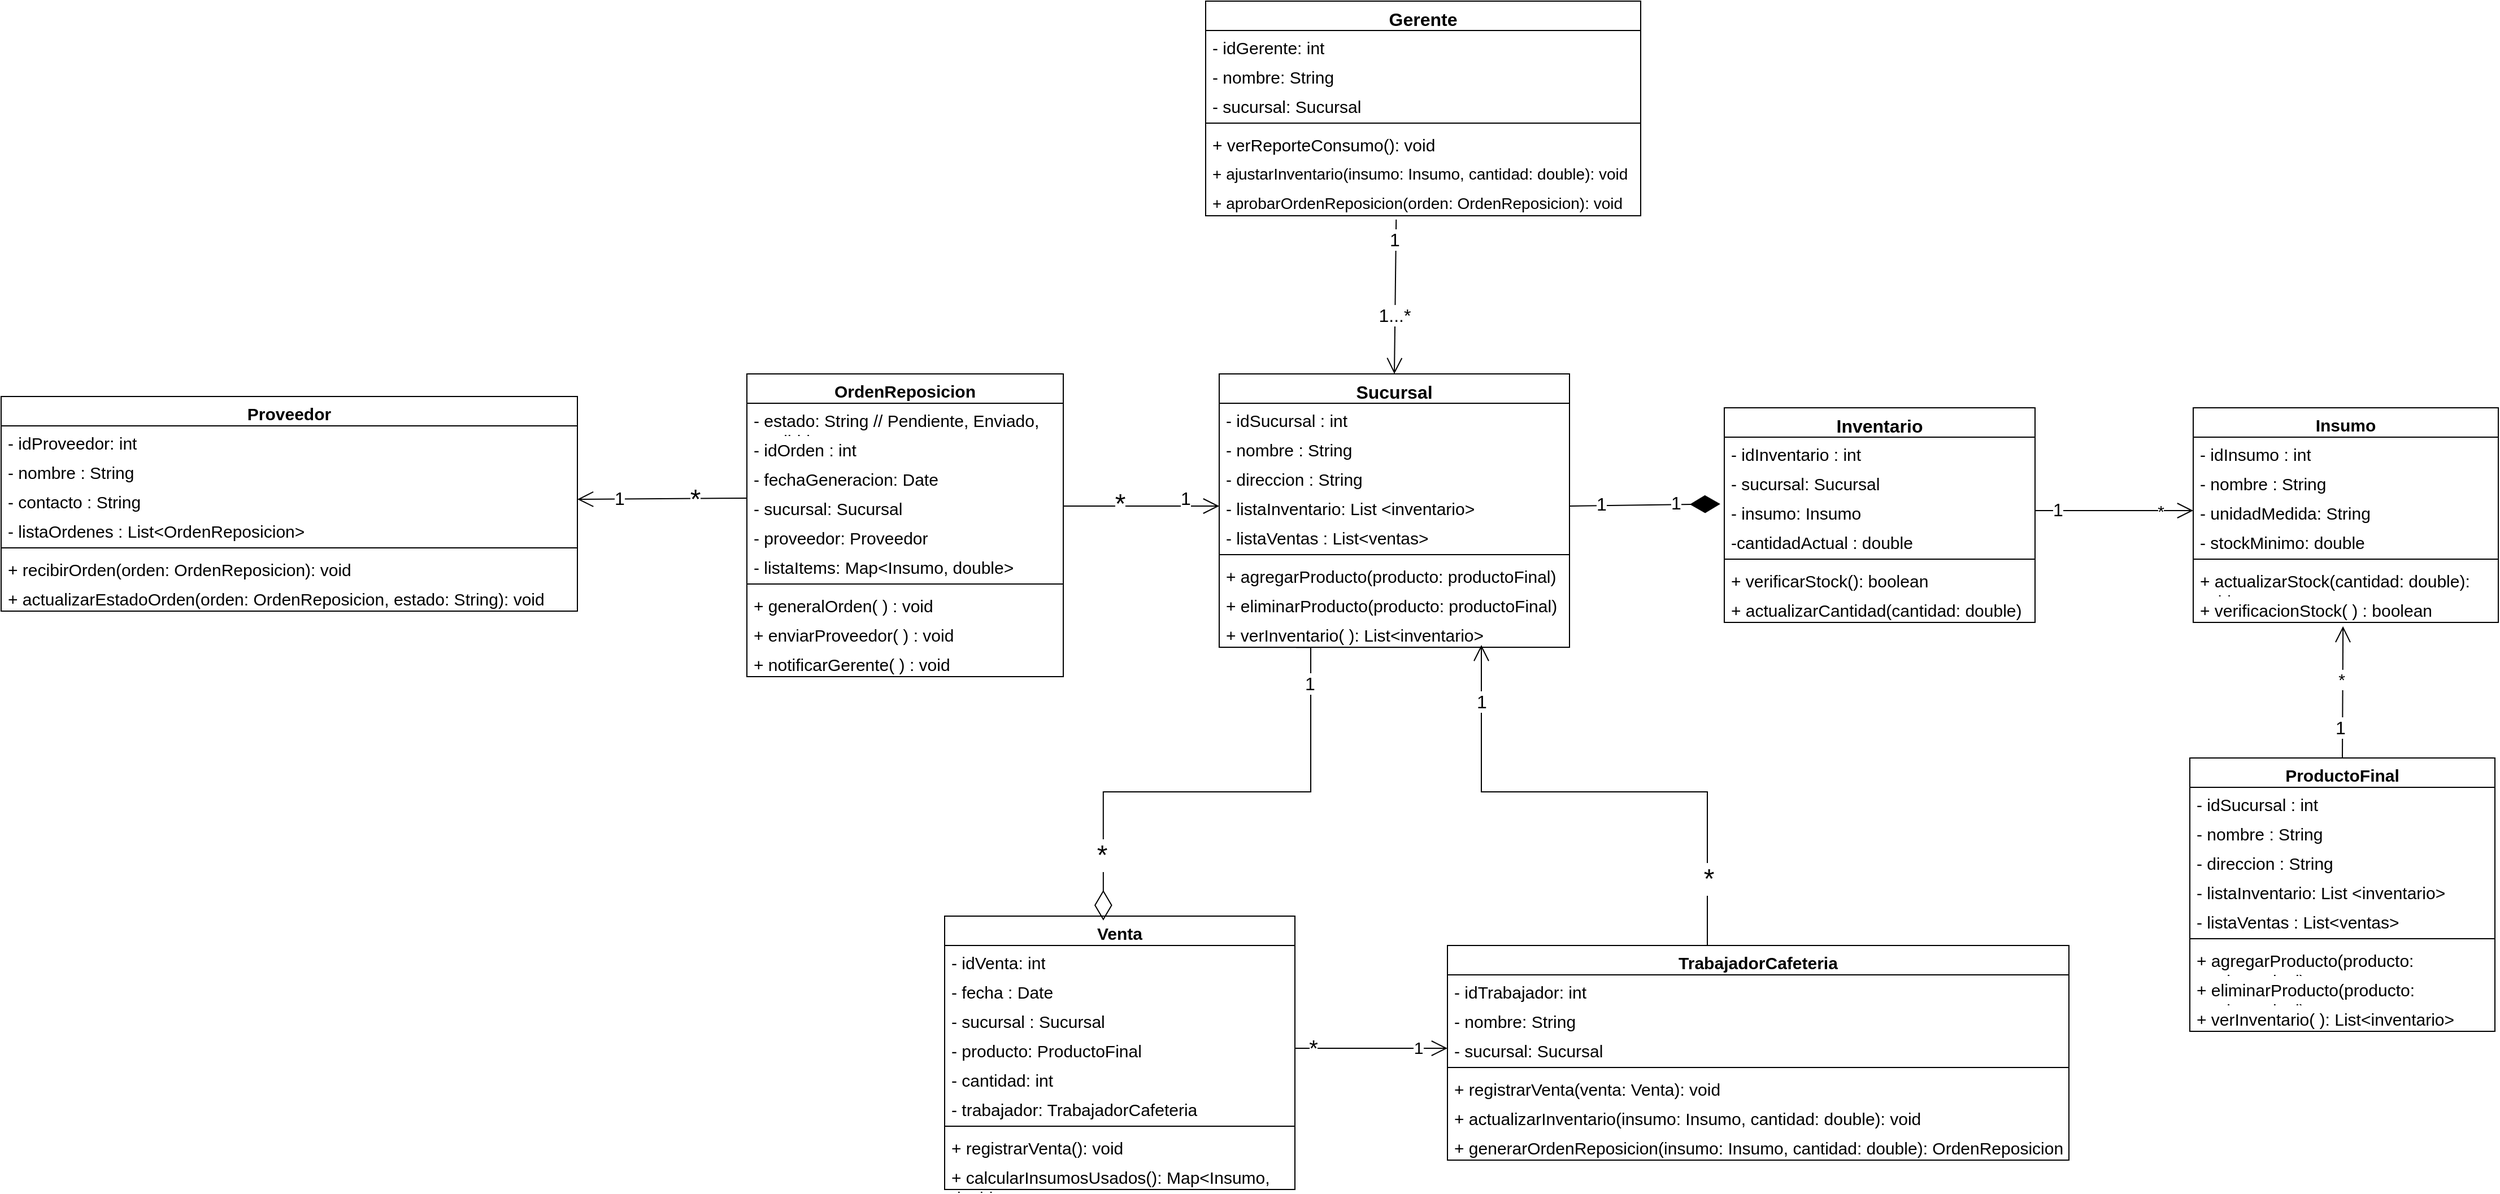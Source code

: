 <mxfile version="28.2.5">
  <diagram name="Página-1" id="5eUOmmYq0IPY9VqHQLNO">
    <mxGraphModel dx="2195" dy="1446" grid="1" gridSize="10" guides="1" tooltips="1" connect="1" arrows="1" fold="1" page="1" pageScale="1" pageWidth="1169" pageHeight="827" math="0" shadow="0">
      <root>
        <mxCell id="0" />
        <mxCell id="1" parent="0" />
        <mxCell id="vIyaKSVZU-pM3QrXFmmW-36" value="&lt;font style=&quot;font-size: 16px;&quot;&gt;Sucursal&lt;/font&gt;" style="swimlane;fontStyle=1;align=center;verticalAlign=top;childLayout=stackLayout;horizontal=1;startSize=26;horizontalStack=0;resizeParent=1;resizeParentMax=0;resizeLast=0;collapsible=1;marginBottom=0;whiteSpace=wrap;html=1;flipH=1;" parent="1" vertex="1">
          <mxGeometry x="18" y="40" width="310" height="242" as="geometry" />
        </mxCell>
        <mxCell id="vIyaKSVZU-pM3QrXFmmW-37" value="&lt;font style=&quot;font-size: 15px;&quot;&gt;- idSucursal : int&lt;/font&gt;" style="text;strokeColor=none;fillColor=none;align=left;verticalAlign=top;spacingLeft=4;spacingRight=4;overflow=hidden;rotatable=0;points=[[0,0.5],[1,0.5]];portConstraint=eastwest;whiteSpace=wrap;html=1;strokeWidth=1;" parent="vIyaKSVZU-pM3QrXFmmW-36" vertex="1">
          <mxGeometry y="26" width="310" height="26" as="geometry" />
        </mxCell>
        <mxCell id="xrR2riWNJRse7Vc-pcgO-1" value="&lt;font style=&quot;font-size: 15px;&quot;&gt;- nombre : String&lt;/font&gt;" style="text;strokeColor=none;fillColor=none;align=left;verticalAlign=top;spacingLeft=4;spacingRight=4;overflow=hidden;rotatable=0;points=[[0,0.5],[1,0.5]];portConstraint=eastwest;whiteSpace=wrap;html=1;strokeWidth=1;" vertex="1" parent="vIyaKSVZU-pM3QrXFmmW-36">
          <mxGeometry y="52" width="310" height="26" as="geometry" />
        </mxCell>
        <mxCell id="xrR2riWNJRse7Vc-pcgO-2" value="&lt;font style=&quot;font-size: 15px;&quot;&gt;- direccion : String&lt;/font&gt;" style="text;strokeColor=none;fillColor=none;align=left;verticalAlign=top;spacingLeft=4;spacingRight=4;overflow=hidden;rotatable=0;points=[[0,0.5],[1,0.5]];portConstraint=eastwest;whiteSpace=wrap;html=1;strokeWidth=1;" vertex="1" parent="vIyaKSVZU-pM3QrXFmmW-36">
          <mxGeometry y="78" width="310" height="26" as="geometry" />
        </mxCell>
        <mxCell id="xrR2riWNJRse7Vc-pcgO-3" value="&lt;font style=&quot;font-size: 15px;&quot;&gt;-&amp;nbsp;listaInventario: List &amp;lt;inventario&amp;gt;&lt;/font&gt;" style="text;strokeColor=none;fillColor=none;align=left;verticalAlign=top;spacingLeft=4;spacingRight=4;overflow=hidden;rotatable=0;points=[[0,0.5],[1,0.5]];portConstraint=eastwest;whiteSpace=wrap;html=1;strokeWidth=1;" vertex="1" parent="vIyaKSVZU-pM3QrXFmmW-36">
          <mxGeometry y="104" width="310" height="26" as="geometry" />
        </mxCell>
        <mxCell id="xrR2riWNJRse7Vc-pcgO-4" value="&lt;font style=&quot;font-size: 15px;&quot;&gt;- listaVentas : List&amp;lt;ventas&amp;gt;&lt;/font&gt;" style="text;strokeColor=none;fillColor=none;align=left;verticalAlign=top;spacingLeft=4;spacingRight=4;overflow=hidden;rotatable=0;points=[[0,0.5],[1,0.5]];portConstraint=eastwest;whiteSpace=wrap;html=1;strokeWidth=1;" vertex="1" parent="vIyaKSVZU-pM3QrXFmmW-36">
          <mxGeometry y="130" width="310" height="26" as="geometry" />
        </mxCell>
        <mxCell id="vIyaKSVZU-pM3QrXFmmW-38" value="" style="line;strokeWidth=1;fillColor=none;align=left;verticalAlign=middle;spacingTop=-1;spacingLeft=3;spacingRight=3;rotatable=0;labelPosition=right;points=[];portConstraint=eastwest;strokeColor=inherit;" parent="vIyaKSVZU-pM3QrXFmmW-36" vertex="1">
          <mxGeometry y="156" width="310" height="8" as="geometry" />
        </mxCell>
        <mxCell id="vIyaKSVZU-pM3QrXFmmW-39" value="&lt;font style=&quot;font-size: 15px;&quot;&gt;+ agregarProducto(producto: productoFinal)&lt;/font&gt;" style="text;strokeColor=none;fillColor=none;align=left;verticalAlign=top;spacingLeft=4;spacingRight=4;overflow=hidden;rotatable=0;points=[[0,0.5],[1,0.5]];portConstraint=eastwest;whiteSpace=wrap;html=1;strokeWidth=1;" parent="vIyaKSVZU-pM3QrXFmmW-36" vertex="1">
          <mxGeometry y="164" width="310" height="26" as="geometry" />
        </mxCell>
        <mxCell id="xrR2riWNJRse7Vc-pcgO-5" value="&lt;font style=&quot;font-size: 15px;&quot;&gt;+ eliminarProducto(producto: productoFinal)&lt;/font&gt;" style="text;strokeColor=none;fillColor=none;align=left;verticalAlign=top;spacingLeft=4;spacingRight=4;overflow=hidden;rotatable=0;points=[[0,0.5],[1,0.5]];portConstraint=eastwest;whiteSpace=wrap;html=1;strokeWidth=1;" vertex="1" parent="vIyaKSVZU-pM3QrXFmmW-36">
          <mxGeometry y="190" width="310" height="26" as="geometry" />
        </mxCell>
        <mxCell id="xrR2riWNJRse7Vc-pcgO-6" value="&lt;font style=&quot;font-size: 15px;&quot;&gt;+ verInventario( ): List&amp;lt;inventario&amp;gt;&lt;/font&gt;" style="text;strokeColor=none;fillColor=none;align=left;verticalAlign=top;spacingLeft=4;spacingRight=4;overflow=hidden;rotatable=0;points=[[0,0.5],[1,0.5]];portConstraint=eastwest;whiteSpace=wrap;html=1;strokeWidth=1;" vertex="1" parent="vIyaKSVZU-pM3QrXFmmW-36">
          <mxGeometry y="216" width="310" height="26" as="geometry" />
        </mxCell>
        <mxCell id="xrR2riWNJRse7Vc-pcgO-7" value="&lt;font&gt;ProductoFinal&lt;/font&gt;" style="swimlane;fontStyle=1;align=center;verticalAlign=top;childLayout=stackLayout;horizontal=1;startSize=26;horizontalStack=0;resizeParent=1;resizeParentMax=0;resizeLast=0;collapsible=1;marginBottom=0;whiteSpace=wrap;html=1;flipH=1;fontSize=15;" vertex="1" parent="1">
          <mxGeometry x="877" y="380" width="270" height="242" as="geometry" />
        </mxCell>
        <mxCell id="xrR2riWNJRse7Vc-pcgO-8" value="&lt;font&gt;- idSucursal : int&lt;/font&gt;" style="text;strokeColor=none;fillColor=none;align=left;verticalAlign=top;spacingLeft=4;spacingRight=4;overflow=hidden;rotatable=0;points=[[0,0.5],[1,0.5]];portConstraint=eastwest;whiteSpace=wrap;html=1;fontSize=15;" vertex="1" parent="xrR2riWNJRse7Vc-pcgO-7">
          <mxGeometry y="26" width="270" height="26" as="geometry" />
        </mxCell>
        <mxCell id="xrR2riWNJRse7Vc-pcgO-9" value="&lt;font&gt;- nombre : String&lt;/font&gt;" style="text;strokeColor=none;fillColor=none;align=left;verticalAlign=top;spacingLeft=4;spacingRight=4;overflow=hidden;rotatable=0;points=[[0,0.5],[1,0.5]];portConstraint=eastwest;whiteSpace=wrap;html=1;fontSize=15;" vertex="1" parent="xrR2riWNJRse7Vc-pcgO-7">
          <mxGeometry y="52" width="270" height="26" as="geometry" />
        </mxCell>
        <mxCell id="xrR2riWNJRse7Vc-pcgO-10" value="&lt;font&gt;- direccion : String&lt;/font&gt;" style="text;strokeColor=none;fillColor=none;align=left;verticalAlign=top;spacingLeft=4;spacingRight=4;overflow=hidden;rotatable=0;points=[[0,0.5],[1,0.5]];portConstraint=eastwest;whiteSpace=wrap;html=1;fontSize=15;" vertex="1" parent="xrR2riWNJRse7Vc-pcgO-7">
          <mxGeometry y="78" width="270" height="26" as="geometry" />
        </mxCell>
        <mxCell id="xrR2riWNJRse7Vc-pcgO-11" value="&lt;font&gt;-&amp;nbsp;listaInventario: List &amp;lt;inventario&amp;gt;&lt;/font&gt;" style="text;strokeColor=none;fillColor=none;align=left;verticalAlign=top;spacingLeft=4;spacingRight=4;overflow=hidden;rotatable=0;points=[[0,0.5],[1,0.5]];portConstraint=eastwest;whiteSpace=wrap;html=1;fontSize=15;" vertex="1" parent="xrR2riWNJRse7Vc-pcgO-7">
          <mxGeometry y="104" width="270" height="26" as="geometry" />
        </mxCell>
        <mxCell id="xrR2riWNJRse7Vc-pcgO-12" value="&lt;font&gt;- listaVentas : List&amp;lt;ventas&amp;gt;&lt;/font&gt;" style="text;strokeColor=none;fillColor=none;align=left;verticalAlign=top;spacingLeft=4;spacingRight=4;overflow=hidden;rotatable=0;points=[[0,0.5],[1,0.5]];portConstraint=eastwest;whiteSpace=wrap;html=1;fontSize=15;" vertex="1" parent="xrR2riWNJRse7Vc-pcgO-7">
          <mxGeometry y="130" width="270" height="26" as="geometry" />
        </mxCell>
        <mxCell id="xrR2riWNJRse7Vc-pcgO-13" value="" style="line;strokeWidth=1;fillColor=none;align=left;verticalAlign=middle;spacingTop=-1;spacingLeft=3;spacingRight=3;rotatable=0;labelPosition=right;points=[];portConstraint=eastwest;strokeColor=inherit;fontSize=15;" vertex="1" parent="xrR2riWNJRse7Vc-pcgO-7">
          <mxGeometry y="156" width="270" height="8" as="geometry" />
        </mxCell>
        <mxCell id="xrR2riWNJRse7Vc-pcgO-14" value="&lt;font&gt;+ agregarProducto(producto: productoFinal)&lt;/font&gt;" style="text;strokeColor=none;fillColor=none;align=left;verticalAlign=top;spacingLeft=4;spacingRight=4;overflow=hidden;rotatable=0;points=[[0,0.5],[1,0.5]];portConstraint=eastwest;whiteSpace=wrap;html=1;fontSize=15;" vertex="1" parent="xrR2riWNJRse7Vc-pcgO-7">
          <mxGeometry y="164" width="270" height="26" as="geometry" />
        </mxCell>
        <mxCell id="xrR2riWNJRse7Vc-pcgO-15" value="&lt;font&gt;+ eliminarProducto(producto: productoFinal)&lt;/font&gt;" style="text;strokeColor=none;fillColor=none;align=left;verticalAlign=top;spacingLeft=4;spacingRight=4;overflow=hidden;rotatable=0;points=[[0,0.5],[1,0.5]];portConstraint=eastwest;whiteSpace=wrap;html=1;fontSize=15;" vertex="1" parent="xrR2riWNJRse7Vc-pcgO-7">
          <mxGeometry y="190" width="270" height="26" as="geometry" />
        </mxCell>
        <mxCell id="xrR2riWNJRse7Vc-pcgO-16" value="&lt;font&gt;+ verInventario( ): List&amp;lt;inventario&amp;gt;&lt;/font&gt;" style="text;strokeColor=none;fillColor=none;align=left;verticalAlign=top;spacingLeft=4;spacingRight=4;overflow=hidden;rotatable=0;points=[[0,0.5],[1,0.5]];portConstraint=eastwest;whiteSpace=wrap;html=1;fontSize=15;" vertex="1" parent="xrR2riWNJRse7Vc-pcgO-7">
          <mxGeometry y="216" width="270" height="26" as="geometry" />
        </mxCell>
        <mxCell id="xrR2riWNJRse7Vc-pcgO-17" value="&lt;font&gt;Insumo&lt;/font&gt;" style="swimlane;fontStyle=1;align=center;verticalAlign=top;childLayout=stackLayout;horizontal=1;startSize=26;horizontalStack=0;resizeParent=1;resizeParentMax=0;resizeLast=0;collapsible=1;marginBottom=0;whiteSpace=wrap;html=1;flipH=1;fontSize=15;" vertex="1" parent="1">
          <mxGeometry x="880" y="70" width="270" height="190" as="geometry" />
        </mxCell>
        <mxCell id="xrR2riWNJRse7Vc-pcgO-18" value="&lt;font&gt;- idInsumo : int&lt;/font&gt;" style="text;strokeColor=none;fillColor=none;align=left;verticalAlign=top;spacingLeft=4;spacingRight=4;overflow=hidden;rotatable=0;points=[[0,0.5],[1,0.5]];portConstraint=eastwest;whiteSpace=wrap;html=1;fontSize=15;" vertex="1" parent="xrR2riWNJRse7Vc-pcgO-17">
          <mxGeometry y="26" width="270" height="26" as="geometry" />
        </mxCell>
        <mxCell id="xrR2riWNJRse7Vc-pcgO-19" value="&lt;font&gt;- nombre : String&lt;/font&gt;" style="text;strokeColor=none;fillColor=none;align=left;verticalAlign=top;spacingLeft=4;spacingRight=4;overflow=hidden;rotatable=0;points=[[0,0.5],[1,0.5]];portConstraint=eastwest;whiteSpace=wrap;html=1;fontSize=15;" vertex="1" parent="xrR2riWNJRse7Vc-pcgO-17">
          <mxGeometry y="52" width="270" height="26" as="geometry" />
        </mxCell>
        <mxCell id="xrR2riWNJRse7Vc-pcgO-21" value="&lt;font&gt;- unidadMedida: String&lt;/font&gt;" style="text;strokeColor=none;fillColor=none;align=left;verticalAlign=top;spacingLeft=4;spacingRight=4;overflow=hidden;rotatable=0;points=[[0,0.5],[1,0.5]];portConstraint=eastwest;whiteSpace=wrap;html=1;fontSize=15;" vertex="1" parent="xrR2riWNJRse7Vc-pcgO-17">
          <mxGeometry y="78" width="270" height="26" as="geometry" />
        </mxCell>
        <mxCell id="xrR2riWNJRse7Vc-pcgO-22" value="&lt;font&gt;- stockMinimo: double&lt;/font&gt;" style="text;strokeColor=none;fillColor=none;align=left;verticalAlign=top;spacingLeft=4;spacingRight=4;overflow=hidden;rotatable=0;points=[[0,0.5],[1,0.5]];portConstraint=eastwest;whiteSpace=wrap;html=1;fontSize=15;" vertex="1" parent="xrR2riWNJRse7Vc-pcgO-17">
          <mxGeometry y="104" width="270" height="26" as="geometry" />
        </mxCell>
        <mxCell id="xrR2riWNJRse7Vc-pcgO-23" value="" style="line;strokeWidth=1;fillColor=none;align=left;verticalAlign=middle;spacingTop=-1;spacingLeft=3;spacingRight=3;rotatable=0;labelPosition=right;points=[];portConstraint=eastwest;strokeColor=inherit;fontSize=15;" vertex="1" parent="xrR2riWNJRse7Vc-pcgO-17">
          <mxGeometry y="130" width="270" height="8" as="geometry" />
        </mxCell>
        <mxCell id="xrR2riWNJRse7Vc-pcgO-24" value="&lt;span&gt;+ actualizarStock(cantidad: double): void&lt;/span&gt;" style="text;strokeColor=none;fillColor=none;align=left;verticalAlign=top;spacingLeft=4;spacingRight=4;overflow=hidden;rotatable=0;points=[[0,0.5],[1,0.5]];portConstraint=eastwest;whiteSpace=wrap;html=1;fontSize=15;" vertex="1" parent="xrR2riWNJRse7Vc-pcgO-17">
          <mxGeometry y="138" width="270" height="26" as="geometry" />
        </mxCell>
        <mxCell id="xrR2riWNJRse7Vc-pcgO-26" value="&lt;span&gt;+ verificacionStock( ) : boolean&lt;/span&gt;" style="text;strokeColor=none;fillColor=none;align=left;verticalAlign=top;spacingLeft=4;spacingRight=4;overflow=hidden;rotatable=0;points=[[0,0.5],[1,0.5]];portConstraint=eastwest;whiteSpace=wrap;html=1;fontSize=15;" vertex="1" parent="xrR2riWNJRse7Vc-pcgO-17">
          <mxGeometry y="164" width="270" height="26" as="geometry" />
        </mxCell>
        <mxCell id="xrR2riWNJRse7Vc-pcgO-28" value="&lt;font style=&quot;font-size: 16px;&quot;&gt;Inventario&lt;/font&gt;" style="swimlane;fontStyle=1;align=center;verticalAlign=top;childLayout=stackLayout;horizontal=1;startSize=26;horizontalStack=0;resizeParent=1;resizeParentMax=0;resizeLast=0;collapsible=1;marginBottom=0;whiteSpace=wrap;html=1;flipH=1;" vertex="1" parent="1">
          <mxGeometry x="465" y="70" width="275" height="190" as="geometry" />
        </mxCell>
        <mxCell id="xrR2riWNJRse7Vc-pcgO-29" value="&lt;font style=&quot;font-size: 15px;&quot;&gt;- idInventario : int&lt;/font&gt;" style="text;strokeColor=none;fillColor=none;align=left;verticalAlign=top;spacingLeft=4;spacingRight=4;overflow=hidden;rotatable=0;points=[[0,0.5],[1,0.5]];portConstraint=eastwest;whiteSpace=wrap;html=1;" vertex="1" parent="xrR2riWNJRse7Vc-pcgO-28">
          <mxGeometry y="26" width="275" height="26" as="geometry" />
        </mxCell>
        <mxCell id="xrR2riWNJRse7Vc-pcgO-30" value="&lt;font style=&quot;font-size: 15px;&quot;&gt;- sucursal: Sucursal&lt;/font&gt;" style="text;strokeColor=none;fillColor=none;align=left;verticalAlign=top;spacingLeft=4;spacingRight=4;overflow=hidden;rotatable=0;points=[[0,0.5],[1,0.5]];portConstraint=eastwest;whiteSpace=wrap;html=1;" vertex="1" parent="xrR2riWNJRse7Vc-pcgO-28">
          <mxGeometry y="52" width="275" height="26" as="geometry" />
        </mxCell>
        <mxCell id="xrR2riWNJRse7Vc-pcgO-31" value="&lt;font style=&quot;font-size: 15px;&quot;&gt;- insumo: Insumo&lt;/font&gt;" style="text;strokeColor=none;fillColor=none;align=left;verticalAlign=top;spacingLeft=4;spacingRight=4;overflow=hidden;rotatable=0;points=[[0,0.5],[1,0.5]];portConstraint=eastwest;whiteSpace=wrap;html=1;" vertex="1" parent="xrR2riWNJRse7Vc-pcgO-28">
          <mxGeometry y="78" width="275" height="26" as="geometry" />
        </mxCell>
        <mxCell id="xrR2riWNJRse7Vc-pcgO-32" value="&lt;font style=&quot;font-size: 15px;&quot;&gt;-cantidadActual : double&lt;/font&gt;" style="text;strokeColor=none;fillColor=none;align=left;verticalAlign=top;spacingLeft=4;spacingRight=4;overflow=hidden;rotatable=0;points=[[0,0.5],[1,0.5]];portConstraint=eastwest;whiteSpace=wrap;html=1;" vertex="1" parent="xrR2riWNJRse7Vc-pcgO-28">
          <mxGeometry y="104" width="275" height="26" as="geometry" />
        </mxCell>
        <mxCell id="xrR2riWNJRse7Vc-pcgO-33" value="" style="line;strokeWidth=1;fillColor=none;align=left;verticalAlign=middle;spacingTop=-1;spacingLeft=3;spacingRight=3;rotatable=0;labelPosition=right;points=[];portConstraint=eastwest;strokeColor=inherit;" vertex="1" parent="xrR2riWNJRse7Vc-pcgO-28">
          <mxGeometry y="130" width="275" height="8" as="geometry" />
        </mxCell>
        <mxCell id="xrR2riWNJRse7Vc-pcgO-34" value="&lt;font style=&quot;font-size: 15px;&quot;&gt;+ verificarStock(): boolean&lt;/font&gt;" style="text;strokeColor=none;fillColor=none;align=left;verticalAlign=top;spacingLeft=4;spacingRight=4;overflow=hidden;rotatable=0;points=[[0,0.5],[1,0.5]];portConstraint=eastwest;whiteSpace=wrap;html=1;" vertex="1" parent="xrR2riWNJRse7Vc-pcgO-28">
          <mxGeometry y="138" width="275" height="26" as="geometry" />
        </mxCell>
        <mxCell id="xrR2riWNJRse7Vc-pcgO-35" value="&lt;font style=&quot;font-size: 15px;&quot;&gt;+ actualizarCantidad(cantidad: double)&lt;/font&gt;" style="text;strokeColor=none;fillColor=none;align=left;verticalAlign=top;spacingLeft=4;spacingRight=4;overflow=hidden;rotatable=0;points=[[0,0.5],[1,0.5]];portConstraint=eastwest;whiteSpace=wrap;html=1;" vertex="1" parent="xrR2riWNJRse7Vc-pcgO-28">
          <mxGeometry y="164" width="275" height="26" as="geometry" />
        </mxCell>
        <mxCell id="xrR2riWNJRse7Vc-pcgO-36" value="&lt;font&gt;OrdenReposicion&lt;/font&gt;" style="swimlane;fontStyle=1;align=center;verticalAlign=top;childLayout=stackLayout;horizontal=1;startSize=26;horizontalStack=0;resizeParent=1;resizeParentMax=0;resizeLast=0;collapsible=1;marginBottom=0;whiteSpace=wrap;html=1;flipH=1;fontSize=15;" vertex="1" parent="1">
          <mxGeometry x="-400" y="40" width="280" height="268" as="geometry" />
        </mxCell>
        <mxCell id="xrR2riWNJRse7Vc-pcgO-39" value="&lt;font&gt;- estado: String&amp;nbsp;// &lt;/font&gt;&lt;font&gt;Pendiente, Enviado, Recibido&lt;/font&gt;" style="text;strokeColor=none;fillColor=none;align=left;verticalAlign=top;spacingLeft=4;spacingRight=4;overflow=hidden;rotatable=0;points=[[0,0.5],[1,0.5]];portConstraint=eastwest;whiteSpace=wrap;html=1;fontSize=15;" vertex="1" parent="xrR2riWNJRse7Vc-pcgO-36">
          <mxGeometry y="26" width="280" height="26" as="geometry" />
        </mxCell>
        <mxCell id="xrR2riWNJRse7Vc-pcgO-37" value="&lt;font&gt;- idOrden : int&lt;/font&gt;" style="text;strokeColor=none;fillColor=none;align=left;verticalAlign=top;spacingLeft=4;spacingRight=4;overflow=hidden;rotatable=0;points=[[0,0.5],[1,0.5]];portConstraint=eastwest;whiteSpace=wrap;html=1;fontSize=15;" vertex="1" parent="xrR2riWNJRse7Vc-pcgO-36">
          <mxGeometry y="52" width="280" height="26" as="geometry" />
        </mxCell>
        <mxCell id="xrR2riWNJRse7Vc-pcgO-38" value="&lt;font&gt;- fechaGeneracion: Date&lt;/font&gt;" style="text;strokeColor=none;fillColor=none;align=left;verticalAlign=top;spacingLeft=4;spacingRight=4;overflow=hidden;rotatable=0;points=[[0,0.5],[1,0.5]];portConstraint=eastwest;whiteSpace=wrap;html=1;fontSize=15;" vertex="1" parent="xrR2riWNJRse7Vc-pcgO-36">
          <mxGeometry y="78" width="280" height="26" as="geometry" />
        </mxCell>
        <mxCell id="xrR2riWNJRse7Vc-pcgO-40" value="&lt;span&gt;- sucursal:&amp;nbsp;Sucursal&lt;/span&gt;" style="text;strokeColor=none;fillColor=none;align=left;verticalAlign=top;spacingLeft=4;spacingRight=4;overflow=hidden;rotatable=0;points=[[0,0.5],[1,0.5]];portConstraint=eastwest;whiteSpace=wrap;html=1;fontSize=15;" vertex="1" parent="xrR2riWNJRse7Vc-pcgO-36">
          <mxGeometry y="104" width="280" height="26" as="geometry" />
        </mxCell>
        <mxCell id="xrR2riWNJRse7Vc-pcgO-44" value="- proveedor: Proveedor" style="text;strokeColor=none;fillColor=none;align=left;verticalAlign=top;spacingLeft=4;spacingRight=4;overflow=hidden;rotatable=0;points=[[0,0.5],[1,0.5]];portConstraint=eastwest;whiteSpace=wrap;html=1;fontSize=15;" vertex="1" parent="xrR2riWNJRse7Vc-pcgO-36">
          <mxGeometry y="130" width="280" height="26" as="geometry" />
        </mxCell>
        <mxCell id="xrR2riWNJRse7Vc-pcgO-45" value="- listaItems: Map&amp;lt;Insumo, double&amp;gt;" style="text;strokeColor=none;fillColor=none;align=left;verticalAlign=top;spacingLeft=4;spacingRight=4;overflow=hidden;rotatable=0;points=[[0,0.5],[1,0.5]];portConstraint=eastwest;whiteSpace=wrap;html=1;fontSize=15;" vertex="1" parent="xrR2riWNJRse7Vc-pcgO-36">
          <mxGeometry y="156" width="280" height="26" as="geometry" />
        </mxCell>
        <mxCell id="xrR2riWNJRse7Vc-pcgO-41" value="" style="line;strokeWidth=1;fillColor=none;align=left;verticalAlign=middle;spacingTop=-1;spacingLeft=3;spacingRight=3;rotatable=0;labelPosition=right;points=[];portConstraint=eastwest;strokeColor=inherit;fontSize=15;" vertex="1" parent="xrR2riWNJRse7Vc-pcgO-36">
          <mxGeometry y="182" width="280" height="8" as="geometry" />
        </mxCell>
        <mxCell id="xrR2riWNJRse7Vc-pcgO-42" value="&lt;span&gt;+ generalOrden( ) : void&amp;nbsp;&lt;/span&gt;" style="text;strokeColor=none;fillColor=none;align=left;verticalAlign=top;spacingLeft=4;spacingRight=4;overflow=hidden;rotatable=0;points=[[0,0.5],[1,0.5]];portConstraint=eastwest;whiteSpace=wrap;html=1;fontSize=15;" vertex="1" parent="xrR2riWNJRse7Vc-pcgO-36">
          <mxGeometry y="190" width="280" height="26" as="geometry" />
        </mxCell>
        <mxCell id="xrR2riWNJRse7Vc-pcgO-46" value="&lt;font&gt;+ enviarProveedor( ) : void&amp;nbsp;&lt;/font&gt;" style="text;strokeColor=none;fillColor=none;align=left;verticalAlign=top;spacingLeft=4;spacingRight=4;overflow=hidden;rotatable=0;points=[[0,0.5],[1,0.5]];portConstraint=eastwest;whiteSpace=wrap;html=1;fontSize=15;" vertex="1" parent="xrR2riWNJRse7Vc-pcgO-36">
          <mxGeometry y="216" width="280" height="26" as="geometry" />
        </mxCell>
        <mxCell id="xrR2riWNJRse7Vc-pcgO-43" value="&lt;span&gt;+ notificarGerente( ) : void&lt;/span&gt;" style="text;strokeColor=none;fillColor=none;align=left;verticalAlign=top;spacingLeft=4;spacingRight=4;overflow=hidden;rotatable=0;points=[[0,0.5],[1,0.5]];portConstraint=eastwest;whiteSpace=wrap;html=1;fontSize=15;" vertex="1" parent="xrR2riWNJRse7Vc-pcgO-36">
          <mxGeometry y="242" width="280" height="26" as="geometry" />
        </mxCell>
        <mxCell id="xrR2riWNJRse7Vc-pcgO-47" value="&lt;font&gt;Proveedor&lt;/font&gt;" style="swimlane;fontStyle=1;align=center;verticalAlign=top;childLayout=stackLayout;horizontal=1;startSize=26;horizontalStack=0;resizeParent=1;resizeParentMax=0;resizeLast=0;collapsible=1;marginBottom=0;whiteSpace=wrap;html=1;flipH=1;fontSize=15;" vertex="1" parent="1">
          <mxGeometry x="-1060" y="60" width="510" height="190" as="geometry" />
        </mxCell>
        <mxCell id="xrR2riWNJRse7Vc-pcgO-48" value="&lt;font&gt;- idProveedor: int&lt;/font&gt;" style="text;strokeColor=none;fillColor=none;align=left;verticalAlign=top;spacingLeft=4;spacingRight=4;overflow=hidden;rotatable=0;points=[[0,0.5],[1,0.5]];portConstraint=eastwest;whiteSpace=wrap;html=1;fontSize=15;" vertex="1" parent="xrR2riWNJRse7Vc-pcgO-47">
          <mxGeometry y="26" width="510" height="26" as="geometry" />
        </mxCell>
        <mxCell id="xrR2riWNJRse7Vc-pcgO-49" value="&lt;font&gt;- nombre : String&lt;/font&gt;" style="text;strokeColor=none;fillColor=none;align=left;verticalAlign=top;spacingLeft=4;spacingRight=4;overflow=hidden;rotatable=0;points=[[0,0.5],[1,0.5]];portConstraint=eastwest;whiteSpace=wrap;html=1;fontSize=15;" vertex="1" parent="xrR2riWNJRse7Vc-pcgO-47">
          <mxGeometry y="52" width="510" height="26" as="geometry" />
        </mxCell>
        <mxCell id="xrR2riWNJRse7Vc-pcgO-50" value="&lt;span&gt;- contacto : String&lt;/span&gt;" style="text;strokeColor=none;fillColor=none;align=left;verticalAlign=top;spacingLeft=4;spacingRight=4;overflow=hidden;rotatable=0;points=[[0,0.5],[1,0.5]];portConstraint=eastwest;whiteSpace=wrap;html=1;fontSize=15;" vertex="1" parent="xrR2riWNJRse7Vc-pcgO-47">
          <mxGeometry y="78" width="510" height="26" as="geometry" />
        </mxCell>
        <mxCell id="xrR2riWNJRse7Vc-pcgO-51" value="&lt;span&gt;- listaOrdenes : List&amp;lt;OrdenReposicion&amp;gt;&lt;/span&gt;" style="text;strokeColor=none;fillColor=none;align=left;verticalAlign=top;spacingLeft=4;spacingRight=4;overflow=hidden;rotatable=0;points=[[0,0.5],[1,0.5]];portConstraint=eastwest;whiteSpace=wrap;html=1;fontSize=15;" vertex="1" parent="xrR2riWNJRse7Vc-pcgO-47">
          <mxGeometry y="104" width="510" height="26" as="geometry" />
        </mxCell>
        <mxCell id="xrR2riWNJRse7Vc-pcgO-52" value="" style="line;strokeWidth=1;fillColor=none;align=left;verticalAlign=middle;spacingTop=-1;spacingLeft=3;spacingRight=3;rotatable=0;labelPosition=right;points=[];portConstraint=eastwest;strokeColor=inherit;fontSize=15;" vertex="1" parent="xrR2riWNJRse7Vc-pcgO-47">
          <mxGeometry y="130" width="510" height="8" as="geometry" />
        </mxCell>
        <mxCell id="xrR2riWNJRse7Vc-pcgO-53" value="&lt;div&gt;&lt;span&gt;+ recibirOrden(orden: OrdenReposicion): void&lt;/span&gt;&lt;/div&gt;&lt;div&gt;&lt;br&gt;&lt;/div&gt;" style="text;strokeColor=none;fillColor=none;align=left;verticalAlign=top;spacingLeft=4;spacingRight=4;overflow=hidden;rotatable=0;points=[[0,0.5],[1,0.5]];portConstraint=eastwest;whiteSpace=wrap;html=1;fontSize=15;" vertex="1" parent="xrR2riWNJRse7Vc-pcgO-47">
          <mxGeometry y="138" width="510" height="26" as="geometry" />
        </mxCell>
        <mxCell id="xrR2riWNJRse7Vc-pcgO-54" value="&lt;div&gt;&lt;span&gt;+ actualizarEstadoOrden(orden: OrdenReposicion, estado: String): void&lt;/span&gt;&lt;/div&gt;&lt;div&gt;&lt;br&gt;&lt;/div&gt;" style="text;strokeColor=none;fillColor=none;align=left;verticalAlign=top;spacingLeft=4;spacingRight=4;overflow=hidden;rotatable=0;points=[[0,0.5],[1,0.5]];portConstraint=eastwest;whiteSpace=wrap;html=1;fontSize=15;" vertex="1" parent="xrR2riWNJRse7Vc-pcgO-47">
          <mxGeometry y="164" width="510" height="26" as="geometry" />
        </mxCell>
        <mxCell id="xrR2riWNJRse7Vc-pcgO-55" value="&lt;font&gt;Venta&lt;/font&gt;" style="swimlane;fontStyle=1;align=center;verticalAlign=top;childLayout=stackLayout;horizontal=1;startSize=26;horizontalStack=0;resizeParent=1;resizeParentMax=0;resizeLast=0;collapsible=1;marginBottom=0;whiteSpace=wrap;html=1;flipH=1;fontSize=15;" vertex="1" parent="1">
          <mxGeometry x="-225" y="520" width="310" height="242" as="geometry" />
        </mxCell>
        <mxCell id="xrR2riWNJRse7Vc-pcgO-56" value="&lt;font&gt;- idVenta: int&lt;/font&gt;" style="text;strokeColor=none;fillColor=none;align=left;verticalAlign=top;spacingLeft=4;spacingRight=4;overflow=hidden;rotatable=0;points=[[0,0.5],[1,0.5]];portConstraint=eastwest;whiteSpace=wrap;html=1;fontSize=15;" vertex="1" parent="xrR2riWNJRse7Vc-pcgO-55">
          <mxGeometry y="26" width="310" height="26" as="geometry" />
        </mxCell>
        <mxCell id="xrR2riWNJRse7Vc-pcgO-57" value="&lt;span&gt;- fecha : Date&lt;/span&gt;" style="text;strokeColor=none;fillColor=none;align=left;verticalAlign=top;spacingLeft=4;spacingRight=4;overflow=hidden;rotatable=0;points=[[0,0.5],[1,0.5]];portConstraint=eastwest;whiteSpace=wrap;html=1;fontSize=15;" vertex="1" parent="xrR2riWNJRse7Vc-pcgO-55">
          <mxGeometry y="52" width="310" height="26" as="geometry" />
        </mxCell>
        <mxCell id="xrR2riWNJRse7Vc-pcgO-58" value="&lt;span&gt;- sucursal : Sucursal&lt;/span&gt;" style="text;strokeColor=none;fillColor=none;align=left;verticalAlign=top;spacingLeft=4;spacingRight=4;overflow=hidden;rotatable=0;points=[[0,0.5],[1,0.5]];portConstraint=eastwest;whiteSpace=wrap;html=1;fontSize=15;" vertex="1" parent="xrR2riWNJRse7Vc-pcgO-55">
          <mxGeometry y="78" width="310" height="26" as="geometry" />
        </mxCell>
        <mxCell id="xrR2riWNJRse7Vc-pcgO-59" value="&lt;div&gt;&lt;span&gt;- producto: ProductoFinal&lt;/span&gt;&lt;/div&gt;&lt;div&gt;&lt;br&gt;&lt;/div&gt;" style="text;strokeColor=none;fillColor=none;align=left;verticalAlign=top;spacingLeft=4;spacingRight=4;overflow=hidden;rotatable=0;points=[[0,0.5],[1,0.5]];portConstraint=eastwest;whiteSpace=wrap;html=1;fontSize=15;" vertex="1" parent="xrR2riWNJRse7Vc-pcgO-55">
          <mxGeometry y="104" width="310" height="26" as="geometry" />
        </mxCell>
        <mxCell id="xrR2riWNJRse7Vc-pcgO-63" value="- cantidad: int" style="text;strokeColor=none;fillColor=none;align=left;verticalAlign=top;spacingLeft=4;spacingRight=4;overflow=hidden;rotatable=0;points=[[0,0.5],[1,0.5]];portConstraint=eastwest;whiteSpace=wrap;html=1;fontSize=15;" vertex="1" parent="xrR2riWNJRse7Vc-pcgO-55">
          <mxGeometry y="130" width="310" height="26" as="geometry" />
        </mxCell>
        <mxCell id="xrR2riWNJRse7Vc-pcgO-64" value="- trabajador: TrabajadorCafeteria" style="text;strokeColor=none;fillColor=none;align=left;verticalAlign=top;spacingLeft=4;spacingRight=4;overflow=hidden;rotatable=0;points=[[0,0.5],[1,0.5]];portConstraint=eastwest;whiteSpace=wrap;html=1;fontSize=15;" vertex="1" parent="xrR2riWNJRse7Vc-pcgO-55">
          <mxGeometry y="156" width="310" height="26" as="geometry" />
        </mxCell>
        <mxCell id="xrR2riWNJRse7Vc-pcgO-60" value="" style="line;strokeWidth=1;fillColor=none;align=left;verticalAlign=middle;spacingTop=-1;spacingLeft=3;spacingRight=3;rotatable=0;labelPosition=right;points=[];portConstraint=eastwest;strokeColor=inherit;fontSize=15;" vertex="1" parent="xrR2riWNJRse7Vc-pcgO-55">
          <mxGeometry y="182" width="310" height="8" as="geometry" />
        </mxCell>
        <mxCell id="xrR2riWNJRse7Vc-pcgO-61" value="&lt;span&gt;+ registrarVenta(): void&lt;/span&gt;" style="text;strokeColor=none;fillColor=none;align=left;verticalAlign=top;spacingLeft=4;spacingRight=4;overflow=hidden;rotatable=0;points=[[0,0.5],[1,0.5]];portConstraint=eastwest;whiteSpace=wrap;html=1;fontSize=15;" vertex="1" parent="xrR2riWNJRse7Vc-pcgO-55">
          <mxGeometry y="190" width="310" height="26" as="geometry" />
        </mxCell>
        <mxCell id="xrR2riWNJRse7Vc-pcgO-62" value="&lt;div&gt;&lt;span&gt;+ calcularInsumosUsados(): Map&amp;lt;Insumo, double&amp;gt;&lt;/span&gt;&lt;/div&gt;&lt;div&gt;&lt;br&gt;&lt;/div&gt;" style="text;strokeColor=none;fillColor=none;align=left;verticalAlign=top;spacingLeft=4;spacingRight=4;overflow=hidden;rotatable=0;points=[[0,0.5],[1,0.5]];portConstraint=eastwest;whiteSpace=wrap;html=1;fontSize=15;" vertex="1" parent="xrR2riWNJRse7Vc-pcgO-55">
          <mxGeometry y="216" width="310" height="26" as="geometry" />
        </mxCell>
        <mxCell id="xrR2riWNJRse7Vc-pcgO-65" value="&lt;font style=&quot;font-size: 16px;&quot;&gt;Gerente&lt;/font&gt;" style="swimlane;fontStyle=1;align=center;verticalAlign=top;childLayout=stackLayout;horizontal=1;startSize=26;horizontalStack=0;resizeParent=1;resizeParentMax=0;resizeLast=0;collapsible=1;marginBottom=0;whiteSpace=wrap;html=1;flipH=1;" vertex="1" parent="1">
          <mxGeometry x="6" y="-290" width="385" height="190" as="geometry" />
        </mxCell>
        <mxCell id="xrR2riWNJRse7Vc-pcgO-66" value="&lt;font style=&quot;font-size: 15px;&quot;&gt;- idGerente: int&lt;/font&gt;" style="text;strokeColor=none;fillColor=none;align=left;verticalAlign=top;spacingLeft=4;spacingRight=4;overflow=hidden;rotatable=0;points=[[0,0.5],[1,0.5]];portConstraint=eastwest;whiteSpace=wrap;html=1;" vertex="1" parent="xrR2riWNJRse7Vc-pcgO-65">
          <mxGeometry y="26" width="385" height="26" as="geometry" />
        </mxCell>
        <mxCell id="xrR2riWNJRse7Vc-pcgO-67" value="&lt;font style=&quot;font-size: 15px;&quot;&gt;- nombre: String&lt;/font&gt;" style="text;strokeColor=none;fillColor=none;align=left;verticalAlign=top;spacingLeft=4;spacingRight=4;overflow=hidden;rotatable=0;points=[[0,0.5],[1,0.5]];portConstraint=eastwest;whiteSpace=wrap;html=1;" vertex="1" parent="xrR2riWNJRse7Vc-pcgO-65">
          <mxGeometry y="52" width="385" height="26" as="geometry" />
        </mxCell>
        <mxCell id="xrR2riWNJRse7Vc-pcgO-68" value="&lt;font style=&quot;font-size: 15px;&quot;&gt;- sucursal: Sucursal&lt;/font&gt;" style="text;strokeColor=none;fillColor=none;align=left;verticalAlign=top;spacingLeft=4;spacingRight=4;overflow=hidden;rotatable=0;points=[[0,0.5],[1,0.5]];portConstraint=eastwest;whiteSpace=wrap;html=1;" vertex="1" parent="xrR2riWNJRse7Vc-pcgO-65">
          <mxGeometry y="78" width="385" height="26" as="geometry" />
        </mxCell>
        <mxCell id="xrR2riWNJRse7Vc-pcgO-72" value="" style="line;strokeWidth=1;fillColor=none;align=left;verticalAlign=middle;spacingTop=-1;spacingLeft=3;spacingRight=3;rotatable=0;labelPosition=right;points=[];portConstraint=eastwest;strokeColor=inherit;" vertex="1" parent="xrR2riWNJRse7Vc-pcgO-65">
          <mxGeometry y="104" width="385" height="8" as="geometry" />
        </mxCell>
        <mxCell id="xrR2riWNJRse7Vc-pcgO-73" value="&lt;font style=&quot;font-size: 15px;&quot;&gt;+ verReporteConsumo(): void&lt;/font&gt;" style="text;strokeColor=none;fillColor=none;align=left;verticalAlign=top;spacingLeft=4;spacingRight=4;overflow=hidden;rotatable=0;points=[[0,0.5],[1,0.5]];portConstraint=eastwest;whiteSpace=wrap;html=1;" vertex="1" parent="xrR2riWNJRse7Vc-pcgO-65">
          <mxGeometry y="112" width="385" height="26" as="geometry" />
        </mxCell>
        <mxCell id="xrR2riWNJRse7Vc-pcgO-74" value="&lt;font style=&quot;font-size: 14px;&quot;&gt;+ ajustarInventario(insumo: Insumo, cantidad: double): void&lt;/font&gt;" style="text;strokeColor=none;fillColor=none;align=left;verticalAlign=top;spacingLeft=4;spacingRight=4;overflow=hidden;rotatable=0;points=[[0,0.5],[1,0.5]];portConstraint=eastwest;whiteSpace=wrap;html=1;" vertex="1" parent="xrR2riWNJRse7Vc-pcgO-65">
          <mxGeometry y="138" width="385" height="26" as="geometry" />
        </mxCell>
        <mxCell id="xrR2riWNJRse7Vc-pcgO-75" value="&lt;font style=&quot;font-size: 14px;&quot;&gt;+ aprobarOrdenReposicion(orden: OrdenReposicion): void&lt;/font&gt;" style="text;strokeColor=none;fillColor=none;align=left;verticalAlign=top;spacingLeft=4;spacingRight=4;overflow=hidden;rotatable=0;points=[[0,0.5],[1,0.5]];portConstraint=eastwest;whiteSpace=wrap;html=1;" vertex="1" parent="xrR2riWNJRse7Vc-pcgO-65">
          <mxGeometry y="164" width="385" height="26" as="geometry" />
        </mxCell>
        <mxCell id="xrR2riWNJRse7Vc-pcgO-76" value="&lt;font&gt;TrabajadorCafeteria&lt;/font&gt;" style="swimlane;fontStyle=1;align=center;verticalAlign=top;childLayout=stackLayout;horizontal=1;startSize=26;horizontalStack=0;resizeParent=1;resizeParentMax=0;resizeLast=0;collapsible=1;marginBottom=0;whiteSpace=wrap;html=1;flipH=1;fontSize=15;" vertex="1" parent="1">
          <mxGeometry x="220" y="546" width="550" height="190" as="geometry" />
        </mxCell>
        <mxCell id="xrR2riWNJRse7Vc-pcgO-77" value="&lt;div&gt;&lt;span&gt;- idTrabajador: int&lt;/span&gt;&lt;/div&gt;&lt;div&gt;&lt;br&gt;&lt;/div&gt;" style="text;strokeColor=none;fillColor=none;align=left;verticalAlign=top;spacingLeft=4;spacingRight=4;overflow=hidden;rotatable=0;points=[[0,0.5],[1,0.5]];portConstraint=eastwest;whiteSpace=wrap;html=1;fontSize=15;" vertex="1" parent="xrR2riWNJRse7Vc-pcgO-76">
          <mxGeometry y="26" width="550" height="26" as="geometry" />
        </mxCell>
        <mxCell id="xrR2riWNJRse7Vc-pcgO-78" value="&lt;div&gt;&lt;span&gt;- nombre: String&lt;/span&gt;&lt;/div&gt;&lt;div&gt;&lt;br&gt;&lt;/div&gt;" style="text;strokeColor=none;fillColor=none;align=left;verticalAlign=top;spacingLeft=4;spacingRight=4;overflow=hidden;rotatable=0;points=[[0,0.5],[1,0.5]];portConstraint=eastwest;whiteSpace=wrap;html=1;fontSize=15;" vertex="1" parent="xrR2riWNJRse7Vc-pcgO-76">
          <mxGeometry y="52" width="550" height="26" as="geometry" />
        </mxCell>
        <mxCell id="xrR2riWNJRse7Vc-pcgO-79" value="&lt;div&gt;&lt;span&gt;- sucursal: Sucursal&lt;/span&gt;&lt;/div&gt;&lt;div&gt;&lt;br&gt;&lt;/div&gt;" style="text;strokeColor=none;fillColor=none;align=left;verticalAlign=top;spacingLeft=4;spacingRight=4;overflow=hidden;rotatable=0;points=[[0,0.5],[1,0.5]];portConstraint=eastwest;whiteSpace=wrap;html=1;fontSize=15;" vertex="1" parent="xrR2riWNJRse7Vc-pcgO-76">
          <mxGeometry y="78" width="550" height="26" as="geometry" />
        </mxCell>
        <mxCell id="xrR2riWNJRse7Vc-pcgO-80" value="" style="line;strokeWidth=1;fillColor=none;align=left;verticalAlign=middle;spacingTop=-1;spacingLeft=3;spacingRight=3;rotatable=0;labelPosition=right;points=[];portConstraint=eastwest;strokeColor=inherit;fontSize=15;" vertex="1" parent="xrR2riWNJRse7Vc-pcgO-76">
          <mxGeometry y="104" width="550" height="8" as="geometry" />
        </mxCell>
        <mxCell id="xrR2riWNJRse7Vc-pcgO-81" value="&lt;div&gt;&lt;span&gt;+ registrarVenta(venta: Venta): void&lt;/span&gt;&lt;/div&gt;" style="text;strokeColor=none;fillColor=none;align=left;verticalAlign=top;spacingLeft=4;spacingRight=4;overflow=hidden;rotatable=0;points=[[0,0.5],[1,0.5]];portConstraint=eastwest;whiteSpace=wrap;html=1;fontSize=15;" vertex="1" parent="xrR2riWNJRse7Vc-pcgO-76">
          <mxGeometry y="112" width="550" height="26" as="geometry" />
        </mxCell>
        <mxCell id="xrR2riWNJRse7Vc-pcgO-82" value="&lt;div&gt;&lt;span&gt;+ actualizarInventario(insumo: Insumo, cantidad: double): void&lt;/span&gt;&lt;/div&gt;" style="text;strokeColor=none;fillColor=none;align=left;verticalAlign=top;spacingLeft=4;spacingRight=4;overflow=hidden;rotatable=0;points=[[0,0.5],[1,0.5]];portConstraint=eastwest;whiteSpace=wrap;html=1;fontSize=15;" vertex="1" parent="xrR2riWNJRse7Vc-pcgO-76">
          <mxGeometry y="138" width="550" height="26" as="geometry" />
        </mxCell>
        <mxCell id="xrR2riWNJRse7Vc-pcgO-83" value="&lt;div&gt;+ generarOrdenReposicion(insumo: Insumo, cantidad: double): OrdenReposicion&lt;/div&gt;&lt;div&gt;&lt;br&gt;&lt;/div&gt;" style="text;strokeColor=none;fillColor=none;align=left;verticalAlign=top;spacingLeft=4;spacingRight=4;overflow=hidden;rotatable=0;points=[[0,0.5],[1,0.5]];portConstraint=eastwest;whiteSpace=wrap;html=1;fontSize=15;" vertex="1" parent="xrR2riWNJRse7Vc-pcgO-76">
          <mxGeometry y="164" width="550" height="26" as="geometry" />
        </mxCell>
        <mxCell id="xrR2riWNJRse7Vc-pcgO-93" value="" style="endArrow=diamondThin;endFill=0;endSize=24;html=1;rounded=0;entryX=0.547;entryY=0.016;entryDx=0;entryDy=0;entryPerimeter=0;edgeStyle=orthogonalEdgeStyle;exitX=0.219;exitY=1.003;exitDx=0;exitDy=0;exitPerimeter=0;" edge="1" parent="1" source="xrR2riWNJRse7Vc-pcgO-6" target="xrR2riWNJRse7Vc-pcgO-55">
          <mxGeometry width="160" relative="1" as="geometry">
            <mxPoint x="130" y="450" as="sourcePoint" />
            <mxPoint x="290" y="450" as="targetPoint" />
            <Array as="points">
              <mxPoint x="99" y="410" />
              <mxPoint x="-85" y="410" />
            </Array>
          </mxGeometry>
        </mxCell>
        <mxCell id="xrR2riWNJRse7Vc-pcgO-109" value="&lt;font style=&quot;font-size: 16px;&quot;&gt;1&lt;/font&gt;" style="edgeLabel;html=1;align=center;verticalAlign=middle;resizable=0;points=[];" vertex="1" connectable="0" parent="xrR2riWNJRse7Vc-pcgO-93">
          <mxGeometry x="-0.899" y="-1" relative="1" as="geometry">
            <mxPoint y="23" as="offset" />
          </mxGeometry>
        </mxCell>
        <mxCell id="xrR2riWNJRse7Vc-pcgO-110" value="&lt;font style=&quot;font-size: 24px;&quot;&gt;*&lt;/font&gt;" style="edgeLabel;html=1;align=center;verticalAlign=middle;resizable=0;points=[];" vertex="1" connectable="0" parent="xrR2riWNJRse7Vc-pcgO-93">
          <mxGeometry x="0.708" y="-2" relative="1" as="geometry">
            <mxPoint y="6" as="offset" />
          </mxGeometry>
        </mxCell>
        <mxCell id="xrR2riWNJRse7Vc-pcgO-94" value="" style="endArrow=diamondThin;endFill=1;endSize=24;html=1;rounded=0;exitX=1;exitY=0.5;exitDx=0;exitDy=0;entryX=-0.013;entryY=0.276;entryDx=0;entryDy=0;entryPerimeter=0;" edge="1" parent="1" source="xrR2riWNJRse7Vc-pcgO-3" target="xrR2riWNJRse7Vc-pcgO-31">
          <mxGeometry width="160" relative="1" as="geometry">
            <mxPoint x="410" y="310" as="sourcePoint" />
            <mxPoint x="570" y="310" as="targetPoint" />
          </mxGeometry>
        </mxCell>
        <mxCell id="xrR2riWNJRse7Vc-pcgO-107" value="&lt;font style=&quot;font-size: 16px;&quot;&gt;1&lt;/font&gt;" style="edgeLabel;html=1;align=center;verticalAlign=middle;resizable=0;points=[];" vertex="1" connectable="0" parent="xrR2riWNJRse7Vc-pcgO-94">
          <mxGeometry x="-0.776" y="2" relative="1" as="geometry">
            <mxPoint x="13" as="offset" />
          </mxGeometry>
        </mxCell>
        <mxCell id="xrR2riWNJRse7Vc-pcgO-108" value="&lt;font style=&quot;font-size: 16px;&quot;&gt;1&lt;/font&gt;" style="edgeLabel;html=1;align=center;verticalAlign=middle;resizable=0;points=[];" vertex="1" connectable="0" parent="xrR2riWNJRse7Vc-pcgO-94">
          <mxGeometry x="0.405" y="2" relative="1" as="geometry">
            <mxPoint as="offset" />
          </mxGeometry>
        </mxCell>
        <mxCell id="xrR2riWNJRse7Vc-pcgO-96" value="" style="endArrow=open;endFill=1;endSize=12;html=1;rounded=0;exitX=0.5;exitY=0;exitDx=0;exitDy=0;entryX=0.491;entryY=1.131;entryDx=0;entryDy=0;entryPerimeter=0;" edge="1" parent="1" source="xrR2riWNJRse7Vc-pcgO-7" target="xrR2riWNJRse7Vc-pcgO-26">
          <mxGeometry width="160" relative="1" as="geometry">
            <mxPoint x="340" y="710" as="sourcePoint" />
            <mxPoint x="500" y="710" as="targetPoint" />
          </mxGeometry>
        </mxCell>
        <mxCell id="xrR2riWNJRse7Vc-pcgO-130" value="&lt;font&gt;*&lt;/font&gt;" style="edgeLabel;html=1;align=center;verticalAlign=middle;resizable=0;points=[];fontSize=15;" vertex="1" connectable="0" parent="xrR2riWNJRse7Vc-pcgO-96">
          <mxGeometry x="0.362" y="-3" relative="1" as="geometry">
            <mxPoint x="-5" y="9" as="offset" />
          </mxGeometry>
        </mxCell>
        <mxCell id="xrR2riWNJRse7Vc-pcgO-131" value="&lt;font style=&quot;font-size: 16px;&quot;&gt;1&lt;/font&gt;" style="edgeLabel;html=1;align=center;verticalAlign=middle;resizable=0;points=[];" vertex="1" connectable="0" parent="xrR2riWNJRse7Vc-pcgO-96">
          <mxGeometry x="-0.54" y="-1" relative="1" as="geometry">
            <mxPoint x="-3" as="offset" />
          </mxGeometry>
        </mxCell>
        <mxCell id="xrR2riWNJRse7Vc-pcgO-97" value="" style="endArrow=open;endFill=1;endSize=12;html=1;rounded=0;exitX=1;exitY=0.5;exitDx=0;exitDy=0;entryX=0;entryY=0.5;entryDx=0;entryDy=0;" edge="1" parent="1" source="xrR2riWNJRse7Vc-pcgO-31" target="xrR2riWNJRse7Vc-pcgO-21">
          <mxGeometry width="160" relative="1" as="geometry">
            <mxPoint x="730" y="140" as="sourcePoint" />
            <mxPoint x="890" y="140" as="targetPoint" />
          </mxGeometry>
        </mxCell>
        <mxCell id="xrR2riWNJRse7Vc-pcgO-127" value="&lt;font style=&quot;font-size: 16px;&quot;&gt;1&lt;/font&gt;" style="edgeLabel;html=1;align=center;verticalAlign=middle;resizable=0;points=[];" vertex="1" connectable="0" parent="xrR2riWNJRse7Vc-pcgO-97">
          <mxGeometry x="-0.712" y="1" relative="1" as="geometry">
            <mxPoint as="offset" />
          </mxGeometry>
        </mxCell>
        <mxCell id="xrR2riWNJRse7Vc-pcgO-129" value="&lt;font&gt;*&lt;/font&gt;" style="edgeLabel;html=1;align=center;verticalAlign=middle;resizable=0;points=[];fontSize=15;" vertex="1" connectable="0" parent="xrR2riWNJRse7Vc-pcgO-97">
          <mxGeometry x="0.576" relative="1" as="geometry">
            <mxPoint as="offset" />
          </mxGeometry>
        </mxCell>
        <mxCell id="xrR2riWNJRse7Vc-pcgO-98" value="" style="endArrow=open;endFill=1;endSize=12;html=1;rounded=0;exitX=0;exitY=0.231;exitDx=0;exitDy=0;entryX=1;entryY=0.5;entryDx=0;entryDy=0;exitPerimeter=0;" edge="1" parent="1" source="xrR2riWNJRse7Vc-pcgO-40" target="xrR2riWNJRse7Vc-pcgO-50">
          <mxGeometry width="160" relative="1" as="geometry">
            <mxPoint x="840" y="800" as="sourcePoint" />
            <mxPoint x="1000" y="800" as="targetPoint" />
          </mxGeometry>
        </mxCell>
        <mxCell id="xrR2riWNJRse7Vc-pcgO-121" value="&lt;font style=&quot;font-size: 24px;&quot;&gt;*&lt;/font&gt;" style="edgeLabel;html=1;align=center;verticalAlign=middle;resizable=0;points=[];" vertex="1" connectable="0" parent="xrR2riWNJRse7Vc-pcgO-98">
          <mxGeometry x="-0.558" y="1" relative="1" as="geometry">
            <mxPoint x="-13" as="offset" />
          </mxGeometry>
        </mxCell>
        <mxCell id="xrR2riWNJRse7Vc-pcgO-122" value="&lt;font style=&quot;font-size: 16px;&quot;&gt;1&lt;/font&gt;" style="edgeLabel;html=1;align=center;verticalAlign=middle;resizable=0;points=[];" vertex="1" connectable="0" parent="xrR2riWNJRse7Vc-pcgO-98">
          <mxGeometry x="0.512" y="-1" relative="1" as="geometry">
            <mxPoint as="offset" />
          </mxGeometry>
        </mxCell>
        <mxCell id="xrR2riWNJRse7Vc-pcgO-99" value="" style="endArrow=open;endFill=1;endSize=12;html=1;rounded=0;exitX=1;exitY=0.5;exitDx=0;exitDy=0;entryX=0;entryY=0.5;entryDx=0;entryDy=0;" edge="1" parent="1" source="xrR2riWNJRse7Vc-pcgO-40" target="xrR2riWNJRse7Vc-pcgO-3">
          <mxGeometry width="160" relative="1" as="geometry">
            <mxPoint x="950" y="780" as="sourcePoint" />
            <mxPoint x="1040" y="600" as="targetPoint" />
          </mxGeometry>
        </mxCell>
        <mxCell id="xrR2riWNJRse7Vc-pcgO-100" value="" style="endArrow=open;endFill=1;endSize=12;html=1;rounded=0;exitX=1;exitY=0.5;exitDx=0;exitDy=0;entryX=0;entryY=0.5;entryDx=0;entryDy=0;" edge="1" parent="1" source="xrR2riWNJRse7Vc-pcgO-59" target="xrR2riWNJRse7Vc-pcgO-79">
          <mxGeometry width="160" relative="1" as="geometry">
            <mxPoint x="860" y="460" as="sourcePoint" />
            <mxPoint x="1020" y="460" as="targetPoint" />
          </mxGeometry>
        </mxCell>
        <mxCell id="xrR2riWNJRse7Vc-pcgO-111" value="&lt;font style=&quot;font-size: 20px;&quot;&gt;*&lt;/font&gt;" style="edgeLabel;html=1;align=center;verticalAlign=middle;resizable=0;points=[];" vertex="1" connectable="0" parent="xrR2riWNJRse7Vc-pcgO-100">
          <mxGeometry x="-0.77" y="1" relative="1" as="geometry">
            <mxPoint as="offset" />
          </mxGeometry>
        </mxCell>
        <mxCell id="xrR2riWNJRse7Vc-pcgO-112" value="&lt;font&gt;1&lt;/font&gt;" style="edgeLabel;html=1;align=center;verticalAlign=middle;resizable=0;points=[];fontSize=15;" vertex="1" connectable="0" parent="xrR2riWNJRse7Vc-pcgO-100">
          <mxGeometry x="0.611" y="1" relative="1" as="geometry">
            <mxPoint as="offset" />
          </mxGeometry>
        </mxCell>
        <mxCell id="xrR2riWNJRse7Vc-pcgO-103" value="" style="endArrow=open;endFill=1;endSize=12;html=1;rounded=0;entryX=0.5;entryY=0;entryDx=0;entryDy=0;exitX=0.438;exitY=1.132;exitDx=0;exitDy=0;exitPerimeter=0;" edge="1" parent="1" source="xrR2riWNJRse7Vc-pcgO-75" target="vIyaKSVZU-pM3QrXFmmW-36">
          <mxGeometry width="160" relative="1" as="geometry">
            <mxPoint x="190" y="-110" as="sourcePoint" />
            <mxPoint x="280" y="-30" as="targetPoint" />
          </mxGeometry>
        </mxCell>
        <mxCell id="xrR2riWNJRse7Vc-pcgO-125" value="&lt;font style=&quot;font-size: 16px;&quot;&gt;1&lt;/font&gt;" style="edgeLabel;html=1;align=center;verticalAlign=middle;resizable=0;points=[];" vertex="1" connectable="0" parent="xrR2riWNJRse7Vc-pcgO-103">
          <mxGeometry x="-0.752" y="-2" relative="1" as="geometry">
            <mxPoint as="offset" />
          </mxGeometry>
        </mxCell>
        <mxCell id="xrR2riWNJRse7Vc-pcgO-126" value="&lt;font style=&quot;font-size: 16px;&quot;&gt;1...*&lt;/font&gt;" style="edgeLabel;html=1;align=center;verticalAlign=middle;resizable=0;points=[];" vertex="1" connectable="0" parent="xrR2riWNJRse7Vc-pcgO-103">
          <mxGeometry x="0.228" y="-1" relative="1" as="geometry">
            <mxPoint as="offset" />
          </mxGeometry>
        </mxCell>
        <mxCell id="xrR2riWNJRse7Vc-pcgO-104" value="" style="endArrow=open;endFill=1;endSize=12;html=1;rounded=0;exitX=0.5;exitY=0;exitDx=0;exitDy=0;edgeStyle=orthogonalEdgeStyle;" edge="1" parent="1" source="xrR2riWNJRse7Vc-pcgO-76">
          <mxGeometry width="160" relative="1" as="geometry">
            <mxPoint x="1490" y="270" as="sourcePoint" />
            <mxPoint x="250" y="280" as="targetPoint" />
            <Array as="points">
              <mxPoint x="450" y="410" />
              <mxPoint x="250" y="410" />
            </Array>
          </mxGeometry>
        </mxCell>
        <mxCell id="xrR2riWNJRse7Vc-pcgO-115" value="&lt;font style=&quot;font-size: 24px;&quot;&gt;*&lt;/font&gt;" style="edgeLabel;html=1;align=center;verticalAlign=middle;resizable=0;points=[];" vertex="1" connectable="0" parent="1">
          <mxGeometry x="450" y="480" as="geometry">
            <mxPoint x="1" y="7" as="offset" />
          </mxGeometry>
        </mxCell>
        <mxCell id="xrR2riWNJRse7Vc-pcgO-116" value="&lt;font style=&quot;font-size: 16px;&quot;&gt;1&lt;/font&gt;" style="edgeLabel;html=1;align=center;verticalAlign=middle;resizable=0;points=[];" vertex="1" connectable="0" parent="1">
          <mxGeometry x="250" y="330" as="geometry" />
        </mxCell>
        <mxCell id="xrR2riWNJRse7Vc-pcgO-118" value="&lt;font style=&quot;font-size: 24px;&quot;&gt;*&lt;/font&gt;" style="edgeLabel;html=1;align=center;verticalAlign=middle;resizable=0;points=[];" vertex="1" connectable="0" parent="1">
          <mxGeometry x="-70" y="155" as="geometry" />
        </mxCell>
        <mxCell id="xrR2riWNJRse7Vc-pcgO-119" value="&lt;font style=&quot;font-size: 16px;&quot;&gt;1&lt;/font&gt;" style="edgeLabel;html=1;align=center;verticalAlign=middle;resizable=0;points=[];" vertex="1" connectable="0" parent="1">
          <mxGeometry x="-10" y="161" as="geometry">
            <mxPoint x="-2" y="-11" as="offset" />
          </mxGeometry>
        </mxCell>
      </root>
    </mxGraphModel>
  </diagram>
</mxfile>
